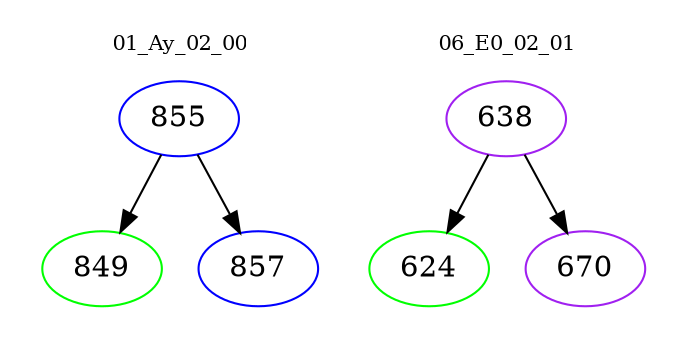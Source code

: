 digraph{
subgraph cluster_0 {
color = white
label = "01_Ay_02_00";
fontsize=10;
T0_855 [label="855", color="blue"]
T0_855 -> T0_849 [color="black"]
T0_849 [label="849", color="green"]
T0_855 -> T0_857 [color="black"]
T0_857 [label="857", color="blue"]
}
subgraph cluster_1 {
color = white
label = "06_E0_02_01";
fontsize=10;
T1_638 [label="638", color="purple"]
T1_638 -> T1_624 [color="black"]
T1_624 [label="624", color="green"]
T1_638 -> T1_670 [color="black"]
T1_670 [label="670", color="purple"]
}
}
